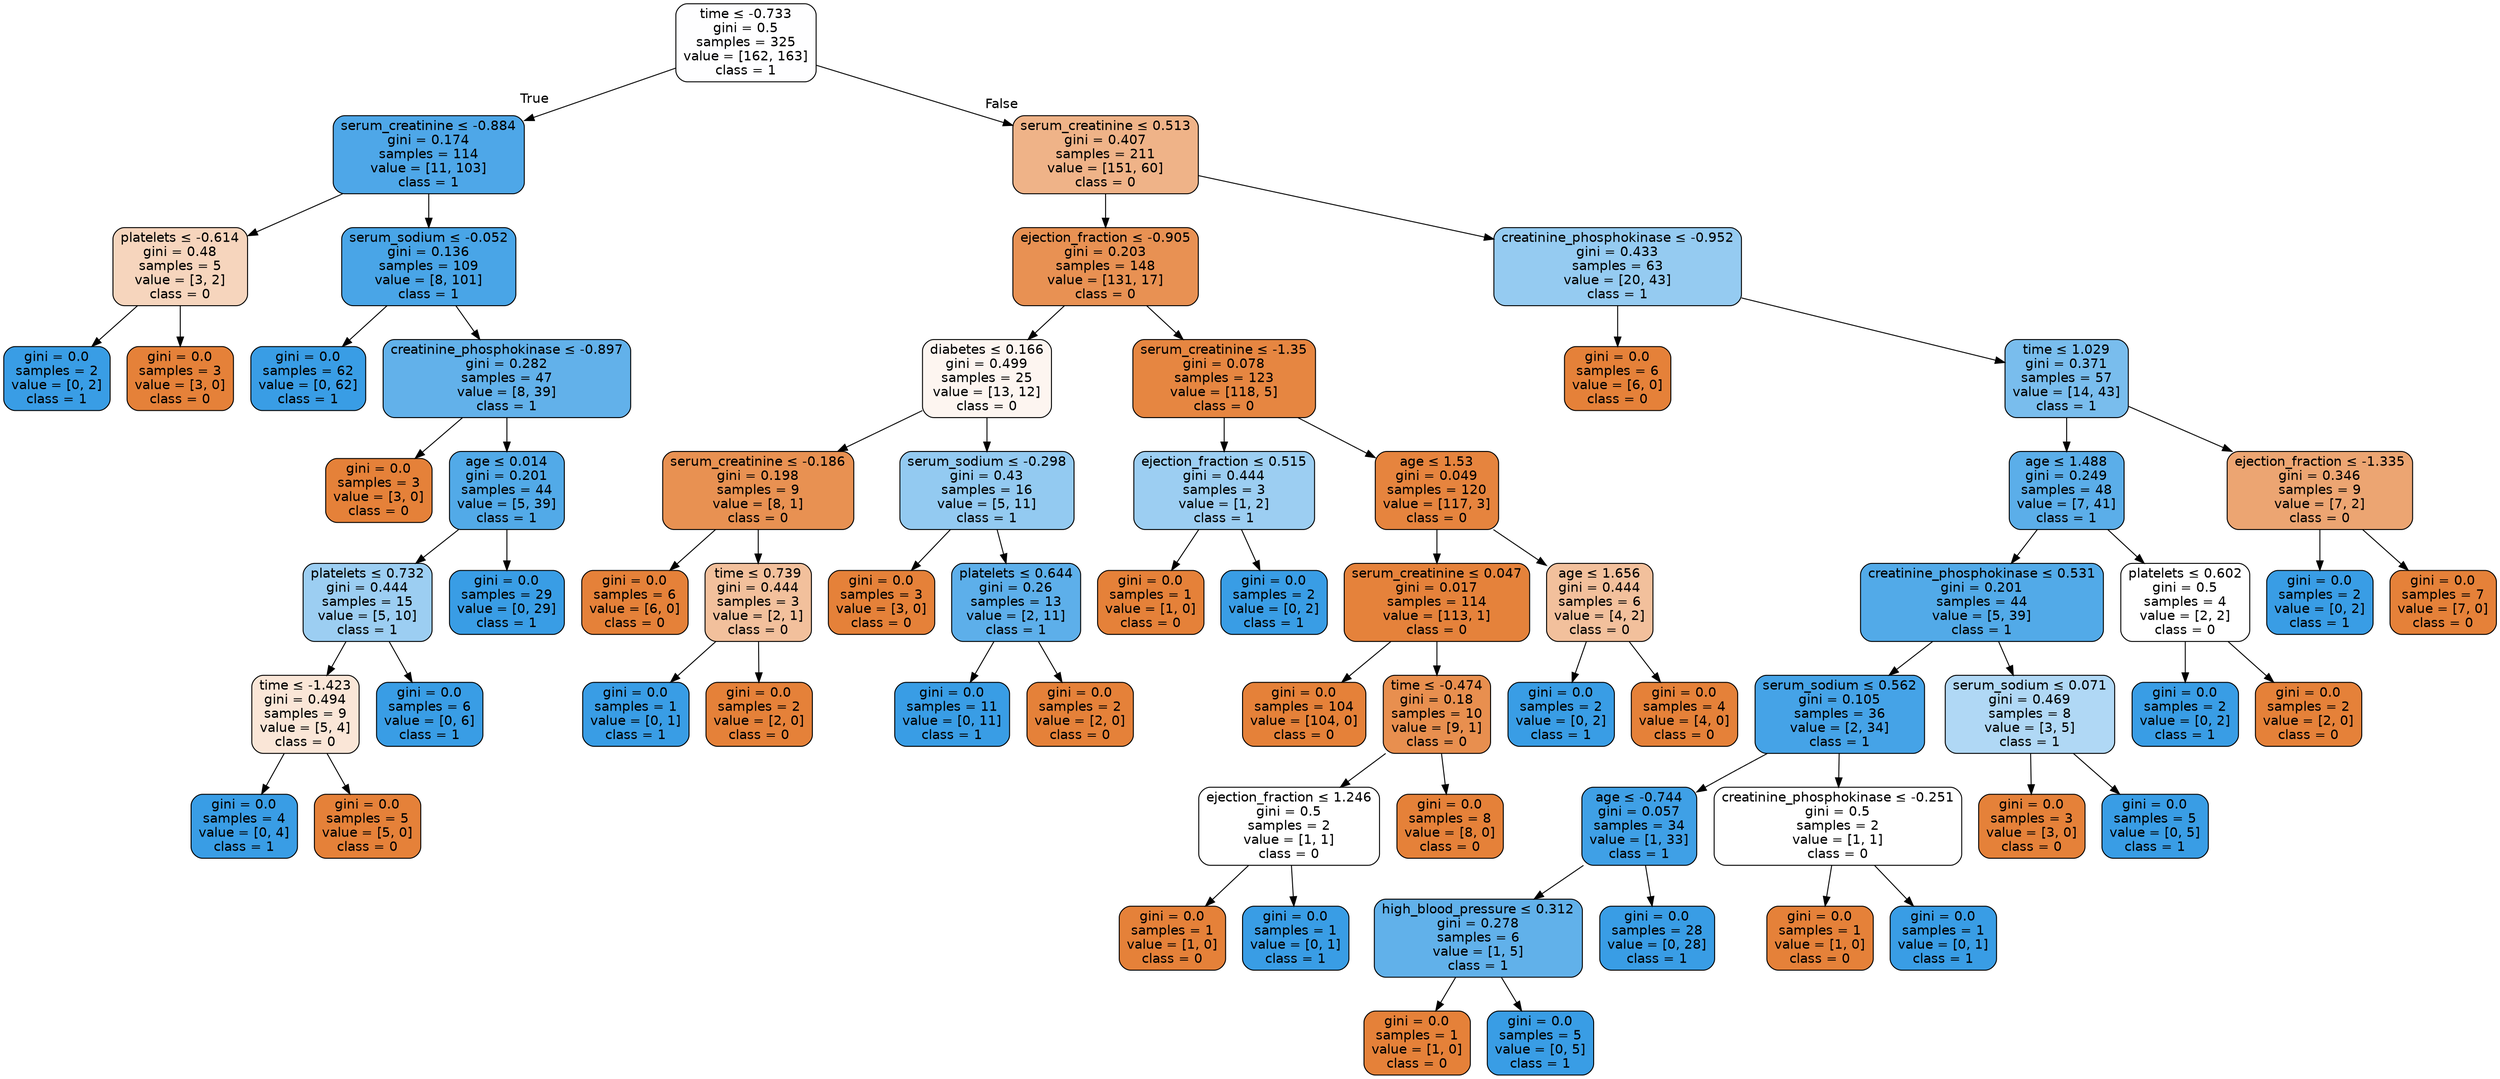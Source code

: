 digraph Tree {
node [shape=box, style="filled, rounded", color="black", fontname=helvetica] ;
edge [fontname=helvetica] ;
0 [label=<time &le; -0.733<br/>gini = 0.5<br/>samples = 325<br/>value = [162, 163]<br/>class = 1>, fillcolor="#fefeff"] ;
1 [label=<serum_creatinine &le; -0.884<br/>gini = 0.174<br/>samples = 114<br/>value = [11, 103]<br/>class = 1>, fillcolor="#4ea7e8"] ;
0 -> 1 [labeldistance=2.5, labelangle=45, headlabel="True"] ;
2 [label=<platelets &le; -0.614<br/>gini = 0.48<br/>samples = 5<br/>value = [3, 2]<br/>class = 0>, fillcolor="#f6d5bd"] ;
1 -> 2 ;
3 [label=<gini = 0.0<br/>samples = 2<br/>value = [0, 2]<br/>class = 1>, fillcolor="#399de5"] ;
2 -> 3 ;
4 [label=<gini = 0.0<br/>samples = 3<br/>value = [3, 0]<br/>class = 0>, fillcolor="#e58139"] ;
2 -> 4 ;
5 [label=<serum_sodium &le; -0.052<br/>gini = 0.136<br/>samples = 109<br/>value = [8, 101]<br/>class = 1>, fillcolor="#49a5e7"] ;
1 -> 5 ;
6 [label=<gini = 0.0<br/>samples = 62<br/>value = [0, 62]<br/>class = 1>, fillcolor="#399de5"] ;
5 -> 6 ;
7 [label=<creatinine_phosphokinase &le; -0.897<br/>gini = 0.282<br/>samples = 47<br/>value = [8, 39]<br/>class = 1>, fillcolor="#62b1ea"] ;
5 -> 7 ;
8 [label=<gini = 0.0<br/>samples = 3<br/>value = [3, 0]<br/>class = 0>, fillcolor="#e58139"] ;
7 -> 8 ;
9 [label=<age &le; 0.014<br/>gini = 0.201<br/>samples = 44<br/>value = [5, 39]<br/>class = 1>, fillcolor="#52aae8"] ;
7 -> 9 ;
10 [label=<platelets &le; 0.732<br/>gini = 0.444<br/>samples = 15<br/>value = [5, 10]<br/>class = 1>, fillcolor="#9ccef2"] ;
9 -> 10 ;
11 [label=<time &le; -1.423<br/>gini = 0.494<br/>samples = 9<br/>value = [5, 4]<br/>class = 0>, fillcolor="#fae6d7"] ;
10 -> 11 ;
12 [label=<gini = 0.0<br/>samples = 4<br/>value = [0, 4]<br/>class = 1>, fillcolor="#399de5"] ;
11 -> 12 ;
13 [label=<gini = 0.0<br/>samples = 5<br/>value = [5, 0]<br/>class = 0>, fillcolor="#e58139"] ;
11 -> 13 ;
14 [label=<gini = 0.0<br/>samples = 6<br/>value = [0, 6]<br/>class = 1>, fillcolor="#399de5"] ;
10 -> 14 ;
15 [label=<gini = 0.0<br/>samples = 29<br/>value = [0, 29]<br/>class = 1>, fillcolor="#399de5"] ;
9 -> 15 ;
16 [label=<serum_creatinine &le; 0.513<br/>gini = 0.407<br/>samples = 211<br/>value = [151, 60]<br/>class = 0>, fillcolor="#efb388"] ;
0 -> 16 [labeldistance=2.5, labelangle=-45, headlabel="False"] ;
17 [label=<ejection_fraction &le; -0.905<br/>gini = 0.203<br/>samples = 148<br/>value = [131, 17]<br/>class = 0>, fillcolor="#e89153"] ;
16 -> 17 ;
18 [label=<diabetes &le; 0.166<br/>gini = 0.499<br/>samples = 25<br/>value = [13, 12]<br/>class = 0>, fillcolor="#fdf5f0"] ;
17 -> 18 ;
19 [label=<serum_creatinine &le; -0.186<br/>gini = 0.198<br/>samples = 9<br/>value = [8, 1]<br/>class = 0>, fillcolor="#e89152"] ;
18 -> 19 ;
20 [label=<gini = 0.0<br/>samples = 6<br/>value = [6, 0]<br/>class = 0>, fillcolor="#e58139"] ;
19 -> 20 ;
21 [label=<time &le; 0.739<br/>gini = 0.444<br/>samples = 3<br/>value = [2, 1]<br/>class = 0>, fillcolor="#f2c09c"] ;
19 -> 21 ;
22 [label=<gini = 0.0<br/>samples = 1<br/>value = [0, 1]<br/>class = 1>, fillcolor="#399de5"] ;
21 -> 22 ;
23 [label=<gini = 0.0<br/>samples = 2<br/>value = [2, 0]<br/>class = 0>, fillcolor="#e58139"] ;
21 -> 23 ;
24 [label=<serum_sodium &le; -0.298<br/>gini = 0.43<br/>samples = 16<br/>value = [5, 11]<br/>class = 1>, fillcolor="#93caf1"] ;
18 -> 24 ;
25 [label=<gini = 0.0<br/>samples = 3<br/>value = [3, 0]<br/>class = 0>, fillcolor="#e58139"] ;
24 -> 25 ;
26 [label=<platelets &le; 0.644<br/>gini = 0.26<br/>samples = 13<br/>value = [2, 11]<br/>class = 1>, fillcolor="#5dafea"] ;
24 -> 26 ;
27 [label=<gini = 0.0<br/>samples = 11<br/>value = [0, 11]<br/>class = 1>, fillcolor="#399de5"] ;
26 -> 27 ;
28 [label=<gini = 0.0<br/>samples = 2<br/>value = [2, 0]<br/>class = 0>, fillcolor="#e58139"] ;
26 -> 28 ;
29 [label=<serum_creatinine &le; -1.35<br/>gini = 0.078<br/>samples = 123<br/>value = [118, 5]<br/>class = 0>, fillcolor="#e68641"] ;
17 -> 29 ;
30 [label=<ejection_fraction &le; 0.515<br/>gini = 0.444<br/>samples = 3<br/>value = [1, 2]<br/>class = 1>, fillcolor="#9ccef2"] ;
29 -> 30 ;
31 [label=<gini = 0.0<br/>samples = 1<br/>value = [1, 0]<br/>class = 0>, fillcolor="#e58139"] ;
30 -> 31 ;
32 [label=<gini = 0.0<br/>samples = 2<br/>value = [0, 2]<br/>class = 1>, fillcolor="#399de5"] ;
30 -> 32 ;
33 [label=<age &le; 1.53<br/>gini = 0.049<br/>samples = 120<br/>value = [117, 3]<br/>class = 0>, fillcolor="#e6843e"] ;
29 -> 33 ;
34 [label=<serum_creatinine &le; 0.047<br/>gini = 0.017<br/>samples = 114<br/>value = [113, 1]<br/>class = 0>, fillcolor="#e5823b"] ;
33 -> 34 ;
35 [label=<gini = 0.0<br/>samples = 104<br/>value = [104, 0]<br/>class = 0>, fillcolor="#e58139"] ;
34 -> 35 ;
36 [label=<time &le; -0.474<br/>gini = 0.18<br/>samples = 10<br/>value = [9, 1]<br/>class = 0>, fillcolor="#e88f4f"] ;
34 -> 36 ;
37 [label=<ejection_fraction &le; 1.246<br/>gini = 0.5<br/>samples = 2<br/>value = [1, 1]<br/>class = 0>, fillcolor="#ffffff"] ;
36 -> 37 ;
38 [label=<gini = 0.0<br/>samples = 1<br/>value = [1, 0]<br/>class = 0>, fillcolor="#e58139"] ;
37 -> 38 ;
39 [label=<gini = 0.0<br/>samples = 1<br/>value = [0, 1]<br/>class = 1>, fillcolor="#399de5"] ;
37 -> 39 ;
40 [label=<gini = 0.0<br/>samples = 8<br/>value = [8, 0]<br/>class = 0>, fillcolor="#e58139"] ;
36 -> 40 ;
41 [label=<age &le; 1.656<br/>gini = 0.444<br/>samples = 6<br/>value = [4, 2]<br/>class = 0>, fillcolor="#f2c09c"] ;
33 -> 41 ;
42 [label=<gini = 0.0<br/>samples = 2<br/>value = [0, 2]<br/>class = 1>, fillcolor="#399de5"] ;
41 -> 42 ;
43 [label=<gini = 0.0<br/>samples = 4<br/>value = [4, 0]<br/>class = 0>, fillcolor="#e58139"] ;
41 -> 43 ;
44 [label=<creatinine_phosphokinase &le; -0.952<br/>gini = 0.433<br/>samples = 63<br/>value = [20, 43]<br/>class = 1>, fillcolor="#95cbf1"] ;
16 -> 44 ;
45 [label=<gini = 0.0<br/>samples = 6<br/>value = [6, 0]<br/>class = 0>, fillcolor="#e58139"] ;
44 -> 45 ;
46 [label=<time &le; 1.029<br/>gini = 0.371<br/>samples = 57<br/>value = [14, 43]<br/>class = 1>, fillcolor="#79bded"] ;
44 -> 46 ;
47 [label=<age &le; 1.488<br/>gini = 0.249<br/>samples = 48<br/>value = [7, 41]<br/>class = 1>, fillcolor="#5baee9"] ;
46 -> 47 ;
48 [label=<creatinine_phosphokinase &le; 0.531<br/>gini = 0.201<br/>samples = 44<br/>value = [5, 39]<br/>class = 1>, fillcolor="#52aae8"] ;
47 -> 48 ;
49 [label=<serum_sodium &le; 0.562<br/>gini = 0.105<br/>samples = 36<br/>value = [2, 34]<br/>class = 1>, fillcolor="#45a3e7"] ;
48 -> 49 ;
50 [label=<age &le; -0.744<br/>gini = 0.057<br/>samples = 34<br/>value = [1, 33]<br/>class = 1>, fillcolor="#3fa0e6"] ;
49 -> 50 ;
51 [label=<high_blood_pressure &le; 0.312<br/>gini = 0.278<br/>samples = 6<br/>value = [1, 5]<br/>class = 1>, fillcolor="#61b1ea"] ;
50 -> 51 ;
52 [label=<gini = 0.0<br/>samples = 1<br/>value = [1, 0]<br/>class = 0>, fillcolor="#e58139"] ;
51 -> 52 ;
53 [label=<gini = 0.0<br/>samples = 5<br/>value = [0, 5]<br/>class = 1>, fillcolor="#399de5"] ;
51 -> 53 ;
54 [label=<gini = 0.0<br/>samples = 28<br/>value = [0, 28]<br/>class = 1>, fillcolor="#399de5"] ;
50 -> 54 ;
55 [label=<creatinine_phosphokinase &le; -0.251<br/>gini = 0.5<br/>samples = 2<br/>value = [1, 1]<br/>class = 0>, fillcolor="#ffffff"] ;
49 -> 55 ;
56 [label=<gini = 0.0<br/>samples = 1<br/>value = [1, 0]<br/>class = 0>, fillcolor="#e58139"] ;
55 -> 56 ;
57 [label=<gini = 0.0<br/>samples = 1<br/>value = [0, 1]<br/>class = 1>, fillcolor="#399de5"] ;
55 -> 57 ;
58 [label=<serum_sodium &le; 0.071<br/>gini = 0.469<br/>samples = 8<br/>value = [3, 5]<br/>class = 1>, fillcolor="#b0d8f5"] ;
48 -> 58 ;
59 [label=<gini = 0.0<br/>samples = 3<br/>value = [3, 0]<br/>class = 0>, fillcolor="#e58139"] ;
58 -> 59 ;
60 [label=<gini = 0.0<br/>samples = 5<br/>value = [0, 5]<br/>class = 1>, fillcolor="#399de5"] ;
58 -> 60 ;
61 [label=<platelets &le; 0.602<br/>gini = 0.5<br/>samples = 4<br/>value = [2, 2]<br/>class = 0>, fillcolor="#ffffff"] ;
47 -> 61 ;
62 [label=<gini = 0.0<br/>samples = 2<br/>value = [0, 2]<br/>class = 1>, fillcolor="#399de5"] ;
61 -> 62 ;
63 [label=<gini = 0.0<br/>samples = 2<br/>value = [2, 0]<br/>class = 0>, fillcolor="#e58139"] ;
61 -> 63 ;
64 [label=<ejection_fraction &le; -1.335<br/>gini = 0.346<br/>samples = 9<br/>value = [7, 2]<br/>class = 0>, fillcolor="#eca572"] ;
46 -> 64 ;
65 [label=<gini = 0.0<br/>samples = 2<br/>value = [0, 2]<br/>class = 1>, fillcolor="#399de5"] ;
64 -> 65 ;
66 [label=<gini = 0.0<br/>samples = 7<br/>value = [7, 0]<br/>class = 0>, fillcolor="#e58139"] ;
64 -> 66 ;
}